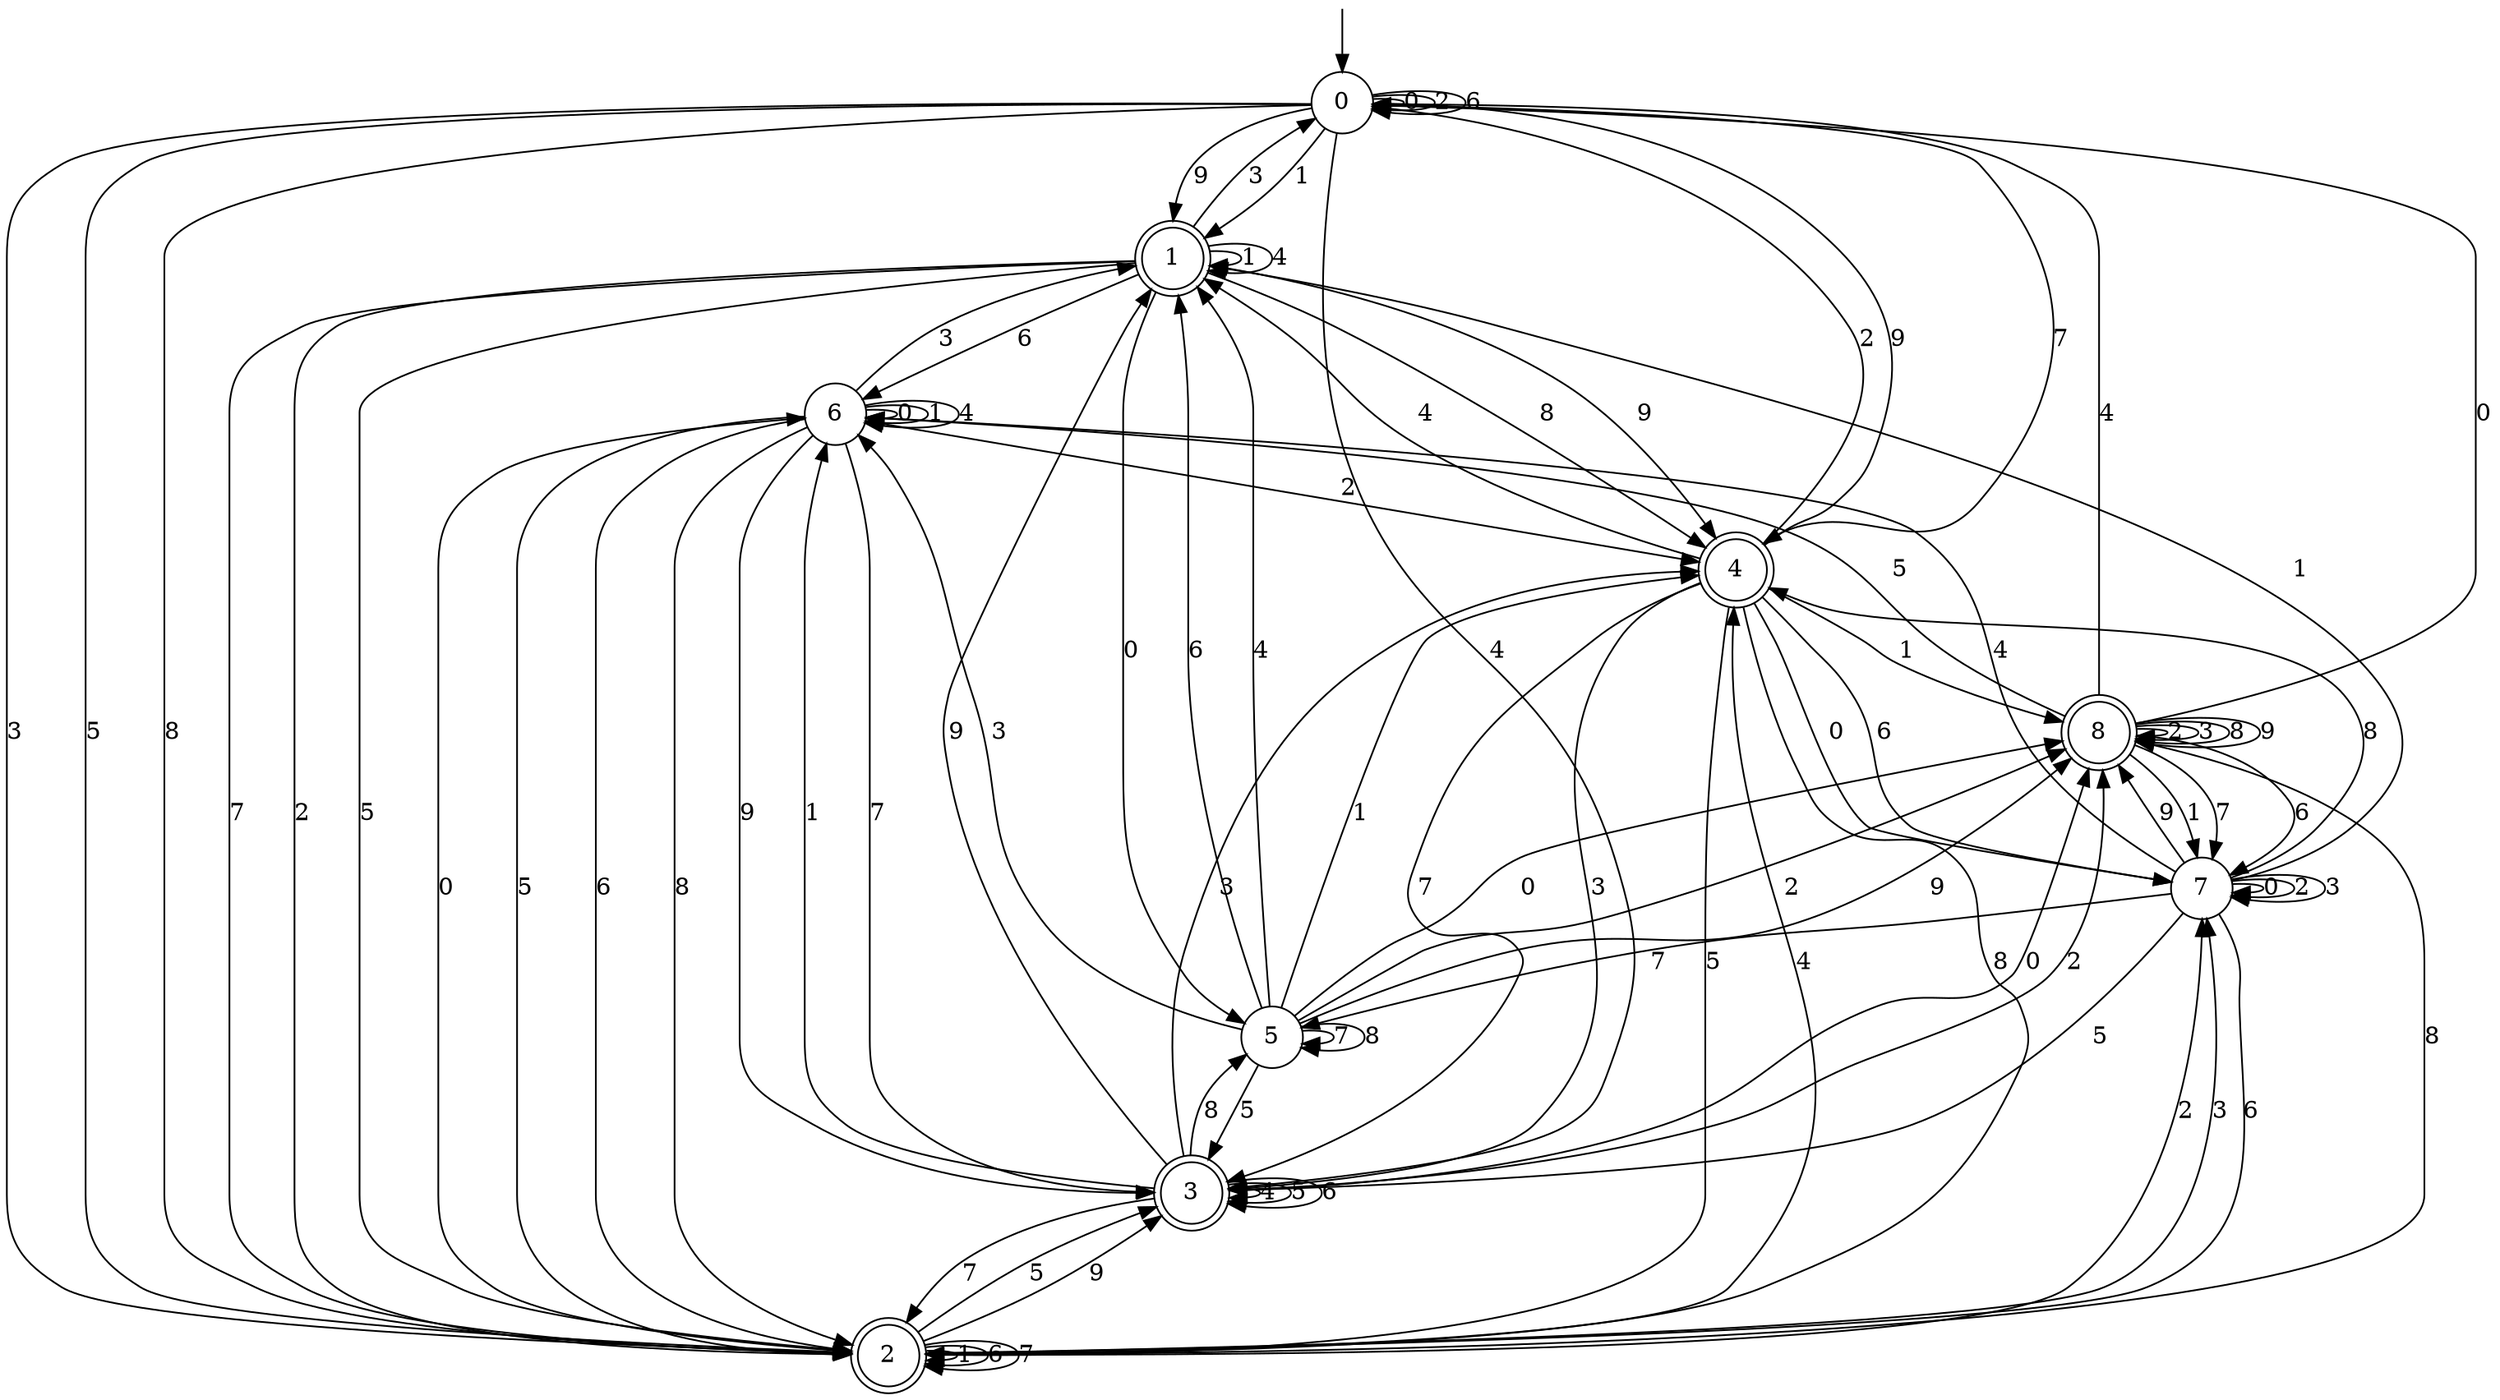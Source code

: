 digraph g {

	s0 [shape="circle" label="0"];
	s1 [shape="doublecircle" label="1"];
	s2 [shape="doublecircle" label="2"];
	s3 [shape="doublecircle" label="3"];
	s4 [shape="doublecircle" label="4"];
	s5 [shape="circle" label="5"];
	s6 [shape="circle" label="6"];
	s7 [shape="circle" label="7"];
	s8 [shape="doublecircle" label="8"];
	s0 -> s0 [label="0"];
	s0 -> s1 [label="1"];
	s0 -> s0 [label="2"];
	s0 -> s2 [label="3"];
	s0 -> s3 [label="4"];
	s0 -> s2 [label="5"];
	s0 -> s0 [label="6"];
	s0 -> s4 [label="7"];
	s0 -> s2 [label="8"];
	s0 -> s1 [label="9"];
	s1 -> s5 [label="0"];
	s1 -> s1 [label="1"];
	s1 -> s2 [label="2"];
	s1 -> s0 [label="3"];
	s1 -> s1 [label="4"];
	s1 -> s2 [label="5"];
	s1 -> s6 [label="6"];
	s1 -> s2 [label="7"];
	s1 -> s4 [label="8"];
	s1 -> s4 [label="9"];
	s2 -> s6 [label="0"];
	s2 -> s2 [label="1"];
	s2 -> s7 [label="2"];
	s2 -> s7 [label="3"];
	s2 -> s4 [label="4"];
	s2 -> s3 [label="5"];
	s2 -> s2 [label="6"];
	s2 -> s2 [label="7"];
	s2 -> s8 [label="8"];
	s2 -> s3 [label="9"];
	s3 -> s8 [label="0"];
	s3 -> s6 [label="1"];
	s3 -> s8 [label="2"];
	s3 -> s4 [label="3"];
	s3 -> s3 [label="4"];
	s3 -> s3 [label="5"];
	s3 -> s3 [label="6"];
	s3 -> s2 [label="7"];
	s3 -> s5 [label="8"];
	s3 -> s1 [label="9"];
	s4 -> s7 [label="0"];
	s4 -> s8 [label="1"];
	s4 -> s0 [label="2"];
	s4 -> s3 [label="3"];
	s4 -> s1 [label="4"];
	s4 -> s2 [label="5"];
	s4 -> s7 [label="6"];
	s4 -> s3 [label="7"];
	s4 -> s2 [label="8"];
	s4 -> s0 [label="9"];
	s5 -> s8 [label="0"];
	s5 -> s4 [label="1"];
	s5 -> s8 [label="2"];
	s5 -> s6 [label="3"];
	s5 -> s1 [label="4"];
	s5 -> s3 [label="5"];
	s5 -> s1 [label="6"];
	s5 -> s5 [label="7"];
	s5 -> s5 [label="8"];
	s5 -> s8 [label="9"];
	s6 -> s6 [label="0"];
	s6 -> s6 [label="1"];
	s6 -> s4 [label="2"];
	s6 -> s1 [label="3"];
	s6 -> s6 [label="4"];
	s6 -> s2 [label="5"];
	s6 -> s2 [label="6"];
	s6 -> s3 [label="7"];
	s6 -> s2 [label="8"];
	s6 -> s3 [label="9"];
	s7 -> s7 [label="0"];
	s7 -> s1 [label="1"];
	s7 -> s7 [label="2"];
	s7 -> s7 [label="3"];
	s7 -> s6 [label="4"];
	s7 -> s3 [label="5"];
	s7 -> s2 [label="6"];
	s7 -> s5 [label="7"];
	s7 -> s4 [label="8"];
	s7 -> s8 [label="9"];
	s8 -> s0 [label="0"];
	s8 -> s7 [label="1"];
	s8 -> s8 [label="2"];
	s8 -> s8 [label="3"];
	s8 -> s0 [label="4"];
	s8 -> s6 [label="5"];
	s8 -> s7 [label="6"];
	s8 -> s7 [label="7"];
	s8 -> s8 [label="8"];
	s8 -> s8 [label="9"];

__start0 [label="" shape="none" width="0" height="0"];
__start0 -> s0;

}
